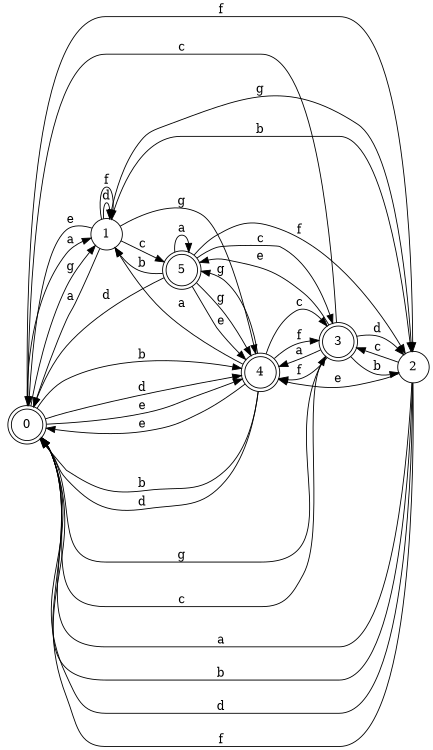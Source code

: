 digraph n5_2 {
__start0 [label="" shape="none"];

rankdir=LR;
size="8,5";

s0 [style="rounded,filled", color="black", fillcolor="white" shape="doublecircle", label="0"];
s1 [style="filled", color="black", fillcolor="white" shape="circle", label="1"];
s2 [style="filled", color="black", fillcolor="white" shape="circle", label="2"];
s3 [style="rounded,filled", color="black", fillcolor="white" shape="doublecircle", label="3"];
s4 [style="rounded,filled", color="black", fillcolor="white" shape="doublecircle", label="4"];
s5 [style="rounded,filled", color="black", fillcolor="white" shape="doublecircle", label="5"];
s0 -> s1 [label="a"];
s0 -> s4 [label="b"];
s0 -> s3 [label="c"];
s0 -> s4 [label="d"];
s0 -> s4 [label="e"];
s0 -> s2 [label="f"];
s0 -> s1 [label="g"];
s1 -> s0 [label="a"];
s1 -> s2 [label="b"];
s1 -> s5 [label="c"];
s1 -> s1 [label="d"];
s1 -> s0 [label="e"];
s1 -> s1 [label="f"];
s1 -> s4 [label="g"];
s2 -> s0 [label="a"];
s2 -> s0 [label="b"];
s2 -> s3 [label="c"];
s2 -> s0 [label="d"];
s2 -> s4 [label="e"];
s2 -> s0 [label="f"];
s2 -> s1 [label="g"];
s3 -> s4 [label="a"];
s3 -> s2 [label="b"];
s3 -> s0 [label="c"];
s3 -> s2 [label="d"];
s3 -> s5 [label="e"];
s3 -> s4 [label="f"];
s3 -> s0 [label="g"];
s4 -> s1 [label="a"];
s4 -> s0 [label="b"];
s4 -> s3 [label="c"];
s4 -> s0 [label="d"];
s4 -> s0 [label="e"];
s4 -> s3 [label="f"];
s4 -> s5 [label="g"];
s5 -> s5 [label="a"];
s5 -> s1 [label="b"];
s5 -> s3 [label="c"];
s5 -> s0 [label="d"];
s5 -> s4 [label="e"];
s5 -> s2 [label="f"];
s5 -> s4 [label="g"];

}